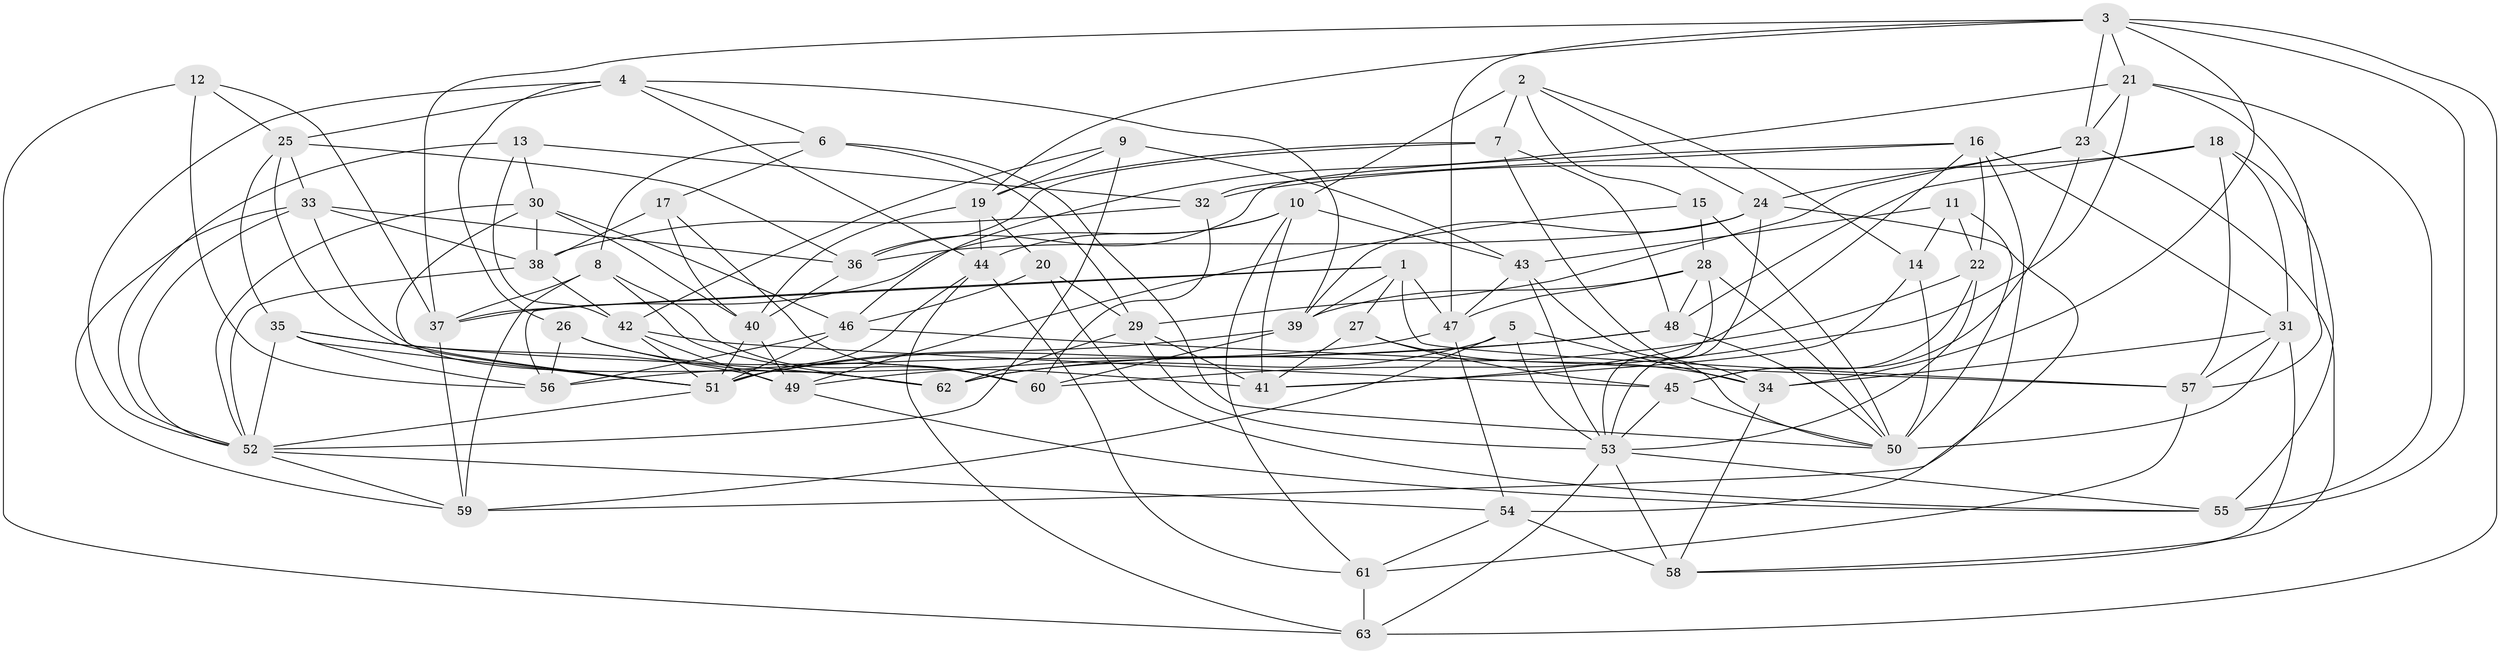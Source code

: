 // original degree distribution, {4: 1.0}
// Generated by graph-tools (version 1.1) at 2025/27/03/09/25 03:27:01]
// undirected, 63 vertices, 181 edges
graph export_dot {
graph [start="1"]
  node [color=gray90,style=filled];
  1;
  2;
  3;
  4;
  5;
  6;
  7;
  8;
  9;
  10;
  11;
  12;
  13;
  14;
  15;
  16;
  17;
  18;
  19;
  20;
  21;
  22;
  23;
  24;
  25;
  26;
  27;
  28;
  29;
  30;
  31;
  32;
  33;
  34;
  35;
  36;
  37;
  38;
  39;
  40;
  41;
  42;
  43;
  44;
  45;
  46;
  47;
  48;
  49;
  50;
  51;
  52;
  53;
  54;
  55;
  56;
  57;
  58;
  59;
  60;
  61;
  62;
  63;
  1 -- 27 [weight=1.0];
  1 -- 37 [weight=1.0];
  1 -- 39 [weight=1.0];
  1 -- 47 [weight=1.0];
  1 -- 56 [weight=1.0];
  1 -- 57 [weight=1.0];
  2 -- 7 [weight=2.0];
  2 -- 10 [weight=1.0];
  2 -- 14 [weight=1.0];
  2 -- 15 [weight=1.0];
  2 -- 24 [weight=1.0];
  3 -- 19 [weight=1.0];
  3 -- 21 [weight=1.0];
  3 -- 23 [weight=1.0];
  3 -- 34 [weight=1.0];
  3 -- 37 [weight=1.0];
  3 -- 47 [weight=1.0];
  3 -- 55 [weight=1.0];
  3 -- 63 [weight=1.0];
  4 -- 6 [weight=1.0];
  4 -- 25 [weight=1.0];
  4 -- 26 [weight=1.0];
  4 -- 39 [weight=1.0];
  4 -- 44 [weight=1.0];
  4 -- 52 [weight=1.0];
  5 -- 34 [weight=1.0];
  5 -- 53 [weight=1.0];
  5 -- 59 [weight=1.0];
  5 -- 62 [weight=1.0];
  6 -- 8 [weight=2.0];
  6 -- 17 [weight=1.0];
  6 -- 29 [weight=1.0];
  6 -- 50 [weight=1.0];
  7 -- 19 [weight=1.0];
  7 -- 34 [weight=1.0];
  7 -- 36 [weight=1.0];
  7 -- 48 [weight=1.0];
  8 -- 37 [weight=1.0];
  8 -- 59 [weight=1.0];
  8 -- 60 [weight=1.0];
  8 -- 62 [weight=1.0];
  9 -- 19 [weight=1.0];
  9 -- 42 [weight=1.0];
  9 -- 43 [weight=1.0];
  9 -- 52 [weight=1.0];
  10 -- 37 [weight=1.0];
  10 -- 41 [weight=1.0];
  10 -- 43 [weight=1.0];
  10 -- 44 [weight=1.0];
  10 -- 61 [weight=1.0];
  11 -- 14 [weight=1.0];
  11 -- 22 [weight=2.0];
  11 -- 43 [weight=1.0];
  11 -- 50 [weight=2.0];
  12 -- 25 [weight=1.0];
  12 -- 37 [weight=1.0];
  12 -- 56 [weight=1.0];
  12 -- 63 [weight=1.0];
  13 -- 30 [weight=1.0];
  13 -- 32 [weight=1.0];
  13 -- 42 [weight=1.0];
  13 -- 52 [weight=1.0];
  14 -- 41 [weight=1.0];
  14 -- 50 [weight=1.0];
  15 -- 28 [weight=1.0];
  15 -- 49 [weight=1.0];
  15 -- 50 [weight=1.0];
  16 -- 22 [weight=1.0];
  16 -- 31 [weight=1.0];
  16 -- 32 [weight=1.0];
  16 -- 36 [weight=1.0];
  16 -- 41 [weight=1.0];
  16 -- 59 [weight=1.0];
  17 -- 38 [weight=1.0];
  17 -- 40 [weight=1.0];
  17 -- 60 [weight=1.0];
  18 -- 31 [weight=1.0];
  18 -- 32 [weight=2.0];
  18 -- 48 [weight=1.0];
  18 -- 55 [weight=1.0];
  18 -- 57 [weight=1.0];
  19 -- 20 [weight=1.0];
  19 -- 40 [weight=1.0];
  19 -- 44 [weight=1.0];
  20 -- 29 [weight=1.0];
  20 -- 46 [weight=1.0];
  20 -- 55 [weight=1.0];
  21 -- 23 [weight=1.0];
  21 -- 46 [weight=1.0];
  21 -- 55 [weight=1.0];
  21 -- 57 [weight=1.0];
  21 -- 60 [weight=1.0];
  22 -- 45 [weight=1.0];
  22 -- 53 [weight=1.0];
  22 -- 62 [weight=1.0];
  23 -- 24 [weight=1.0];
  23 -- 29 [weight=1.0];
  23 -- 45 [weight=1.0];
  23 -- 58 [weight=1.0];
  24 -- 36 [weight=1.0];
  24 -- 39 [weight=1.0];
  24 -- 53 [weight=1.0];
  24 -- 54 [weight=1.0];
  25 -- 33 [weight=1.0];
  25 -- 35 [weight=1.0];
  25 -- 36 [weight=1.0];
  25 -- 51 [weight=1.0];
  26 -- 41 [weight=1.0];
  26 -- 56 [weight=1.0];
  26 -- 60 [weight=1.0];
  27 -- 34 [weight=1.0];
  27 -- 41 [weight=1.0];
  27 -- 45 [weight=1.0];
  28 -- 39 [weight=1.0];
  28 -- 47 [weight=1.0];
  28 -- 48 [weight=1.0];
  28 -- 50 [weight=1.0];
  28 -- 53 [weight=1.0];
  29 -- 41 [weight=1.0];
  29 -- 53 [weight=1.0];
  29 -- 62 [weight=1.0];
  30 -- 38 [weight=1.0];
  30 -- 40 [weight=1.0];
  30 -- 46 [weight=1.0];
  30 -- 51 [weight=1.0];
  30 -- 52 [weight=1.0];
  31 -- 34 [weight=1.0];
  31 -- 50 [weight=1.0];
  31 -- 57 [weight=1.0];
  31 -- 58 [weight=1.0];
  32 -- 38 [weight=1.0];
  32 -- 60 [weight=1.0];
  33 -- 36 [weight=1.0];
  33 -- 38 [weight=1.0];
  33 -- 52 [weight=1.0];
  33 -- 59 [weight=1.0];
  33 -- 62 [weight=1.0];
  34 -- 58 [weight=1.0];
  35 -- 49 [weight=1.0];
  35 -- 51 [weight=1.0];
  35 -- 52 [weight=1.0];
  35 -- 56 [weight=1.0];
  35 -- 62 [weight=1.0];
  36 -- 40 [weight=1.0];
  37 -- 59 [weight=1.0];
  38 -- 42 [weight=1.0];
  38 -- 52 [weight=1.0];
  39 -- 51 [weight=1.0];
  39 -- 60 [weight=1.0];
  40 -- 49 [weight=1.0];
  40 -- 51 [weight=1.0];
  42 -- 45 [weight=1.0];
  42 -- 49 [weight=1.0];
  42 -- 51 [weight=1.0];
  43 -- 47 [weight=1.0];
  43 -- 50 [weight=1.0];
  43 -- 53 [weight=1.0];
  44 -- 51 [weight=1.0];
  44 -- 61 [weight=1.0];
  44 -- 63 [weight=1.0];
  45 -- 50 [weight=1.0];
  45 -- 53 [weight=1.0];
  46 -- 51 [weight=1.0];
  46 -- 56 [weight=1.0];
  46 -- 57 [weight=1.0];
  47 -- 51 [weight=1.0];
  47 -- 54 [weight=1.0];
  48 -- 49 [weight=1.0];
  48 -- 50 [weight=1.0];
  48 -- 56 [weight=1.0];
  49 -- 55 [weight=1.0];
  51 -- 52 [weight=1.0];
  52 -- 54 [weight=1.0];
  52 -- 59 [weight=1.0];
  53 -- 55 [weight=1.0];
  53 -- 58 [weight=1.0];
  53 -- 63 [weight=1.0];
  54 -- 58 [weight=2.0];
  54 -- 61 [weight=1.0];
  57 -- 61 [weight=1.0];
  61 -- 63 [weight=2.0];
}
